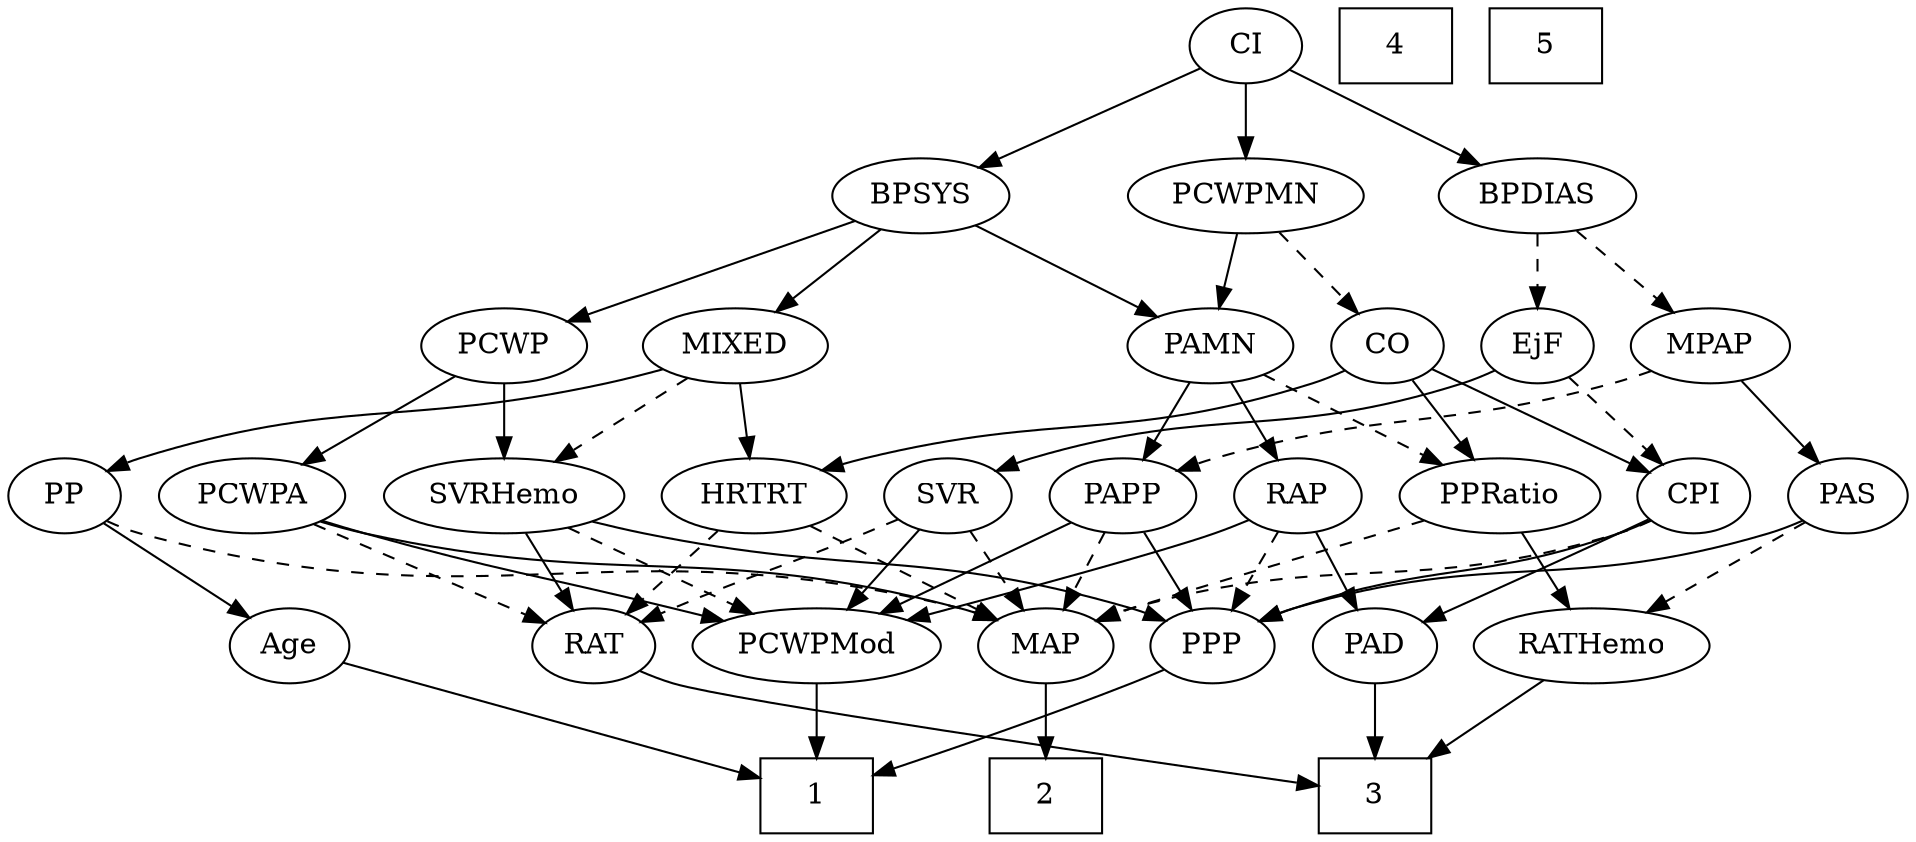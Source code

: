 strict digraph {
	graph [bb="0,0,843.6,396"];
	node [label="\N"];
	1	[height=0.5,
		pos="358.6,18",
		shape=box,
		width=0.75];
	2	[height=0.5,
		pos="459.6,18",
		shape=box,
		width=0.75];
	3	[height=0.5,
		pos="609.6,18",
		shape=box,
		width=0.75];
	4	[height=0.5,
		pos="627.6,378",
		shape=box,
		width=0.75];
	5	[height=0.5,
		pos="699.6,378",
		shape=box,
		width=0.75];
	Age	[height=0.5,
		pos="177.6,90",
		width=0.75];
	Age -> 1	[pos="e,331.44,29.503 200.52,80.134 231.04,68.331 285.38,47.315 321.71,33.267",
		style=solid];
	EjF	[height=0.5,
		pos="687.6,234",
		width=0.75];
	CPI	[height=0.5,
		pos="744.6,162",
		width=0.75];
	EjF -> CPI	[pos="e,732.25,178.16 699.96,217.81 707.51,208.55 717.3,196.52 725.79,186.09",
		style=dashed];
	SVR	[height=0.5,
		pos="417.6,162",
		width=0.77632];
	EjF -> SVR	[pos="e,438.76,173.82 667.03,222.17 662.08,219.87 656.73,217.65 651.6,216 566.86,188.77 539.47,206.79 454.6,180 452.46,179.33 450.29,178.56 \
448.12,177.73",
		style=solid];
	RAP	[height=0.5,
		pos="573.6,162",
		width=0.77632];
	PAD	[height=0.5,
		pos="609.6,90",
		width=0.79437];
	RAP -> PAD	[pos="e,601.04,107.63 581.95,144.76 586.25,136.4 591.59,126.02 596.43,116.61",
		style=solid];
	PCWPMod	[height=0.5,
		pos="358.6,90",
		width=1.4443];
	RAP -> PCWPMod	[pos="e,397.86,101.99 551.9,150.41 546.93,148.16 541.62,145.89 536.6,144 512.96,135.1 451.6,117.25 407.53,104.73",
		style=solid];
	PPP	[height=0.5,
		pos="535.6,90",
		width=0.75];
	RAP -> PPP	[pos="e,544.36,107.15 564.78,144.76 560.18,136.28 554.44,125.71 549.27,116.2",
		style=dashed];
	MIXED	[height=0.5,
		pos="323.6,234",
		width=1.1193];
	SVRHemo	[height=0.5,
		pos="223.6,162",
		width=1.3902];
	MIXED -> SVRHemo	[pos="e,245.68,178.46 302.88,218.5 288.78,208.63 269.89,195.41 254.09,184.35",
		style=dashed];
	PP	[height=0.5,
		pos="128.6,162",
		width=0.75];
	MIXED -> PP	[pos="e,149.73,173.49 291.66,222.85 252.36,210.28 187.96,189.37 164.6,180 162.77,179.27 160.9,178.49 159.03,177.68",
		style=solid];
	HRTRT	[height=0.5,
		pos="331.6,162",
		width=1.1013];
	MIXED -> HRTRT	[pos="e,329.64,180.1 325.57,215.7 326.46,207.98 327.51,198.71 328.5,190.11",
		style=solid];
	MPAP	[height=0.5,
		pos="767.6,234",
		width=0.97491];
	PAS	[height=0.5,
		pos="816.6,162",
		width=0.75];
	MPAP -> PAS	[pos="e,805.63,178.67 778.96,216.76 785.17,207.89 792.98,196.74 799.87,186.89",
		style=solid];
	PAPP	[height=0.5,
		pos="495.6,162",
		width=0.88464];
	MPAP -> PAPP	[pos="e,519.58,173.9 741.33,221.97 735.56,219.8 729.42,217.67 723.6,216 642.24,192.66 617.66,204.33 536.6,180 534.14,179.26 531.63,178.43 \
529.13,177.54",
		style=dashed];
	BPSYS	[height=0.5,
		pos="413.6,306",
		width=1.0471];
	BPSYS -> MIXED	[pos="e,342.97,250.07 394.51,290.15 381.83,280.29 364.98,267.19 350.89,256.23",
		style=solid];
	PAMN	[height=0.5,
		pos="534.6,234",
		width=1.011];
	BPSYS -> PAMN	[pos="e,511.64,248.28 436.64,291.67 455.4,280.82 482.07,265.39 502.85,253.37",
		style=solid];
	PCWP	[height=0.5,
		pos="223.6,234",
		width=0.97491];
	BPSYS -> PCWP	[pos="e,251.18,245.16 384.74,294.37 351.62,282.17 297.22,262.12 260.91,248.75",
		style=solid];
	PAD -> 3	[pos="e,609.6,36.104 609.6,71.697 609.6,63.983 609.6,54.712 609.6,46.112",
		style=solid];
	CO	[height=0.5,
		pos="615.6,234",
		width=0.75];
	CO -> CPI	[pos="e,724.25,174.04 636.04,221.91 657.36,210.34 690.99,192.09 715.17,178.97",
		style=solid];
	PPRatio	[height=0.5,
		pos="659.6,162",
		width=1.1013];
	CO -> PPRatio	[pos="e,649.04,179.8 625.58,217.12 630.88,208.68 637.53,198.1 643.54,188.55",
		style=solid];
	CO -> HRTRT	[pos="e,361.17,174.09 595.03,222.16 590.08,219.87 584.73,217.65 579.6,216 494,188.57 467.54,202.8 380.6,180 377.42,179.17 374.15,178.22 \
370.88,177.22",
		style=solid];
	RATHemo	[height=0.5,
		pos="705.6,90",
		width=1.3721];
	PAS -> RATHemo	[pos="e,729.45,106.04 797.51,148.97 781.17,138.66 757.29,123.6 737.97,111.41",
		style=dashed];
	PAS -> PPP	[pos="e,556.15,101.87 796.04,150.13 791.09,147.84 785.74,145.62 780.6,144 690.71,115.62 661.48,136.38 571.6,108 569.67,107.39 567.71,106.7 \
565.76,105.95",
		style=solid];
	PAMN -> RAP	[pos="e,564.42,179.47 543.84,216.41 548.5,208.04 554.26,197.71 559.46,188.37",
		style=solid];
	PAMN -> PPRatio	[pos="e,635.65,176.41 557.81,220 577.21,209.13 605.1,193.52 626.78,181.38",
		style=dashed];
	PAMN -> PAPP	[pos="e,504.77,179.47 525.35,216.41 520.69,208.04 514.93,197.71 509.73,188.37",
		style=solid];
	RATHemo -> 3	[pos="e,633.2,36.211 684.29,73.465 671.76,64.325 655.66,52.589 641.62,42.354",
		style=solid];
	CPI -> PAD	[pos="e,631.09,102.14 723.8,150.22 701.4,138.6 665.55,120.01 639.99,106.76",
		style=solid];
	MAP	[height=0.5,
		pos="459.6,90",
		width=0.84854];
	CPI -> MAP	[pos="e,482.95,101.99 724.04,150.13 719.09,147.84 713.74,145.62 708.6,144 618.71,115.62 590.02,134.61 499.6,108 497.19,107.29 494.73,106.48 \
492.28,105.61",
		style=dashed];
	CPI -> PPP	[pos="e,556.64,101.73 723.55,150.27 718.71,148.02 713.53,145.8 708.6,144 649.44,122.47 630.76,129.53 571.6,108 569.75,107.33 567.86,106.59 \
565.97,105.82",
		style=solid];
	RAT	[height=0.5,
		pos="261.6,90",
		width=0.75827];
	RAT -> 3	[pos="e,582.4,23.184 282.15,78.119 287.1,75.828 292.45,73.618 297.6,72 323.47,63.862 495.06,36.746 572.18,24.77",
		style=solid];
	SVR -> RAT	[pos="e,283.25,101.36 395.33,150.67 390.48,148.45 385.37,146.13 380.6,144 343.88,127.61 334.23,124.59 297.6,108 295.99,107.27 294.36,106.53 \
292.7,105.76",
		style=dashed];
	SVR -> PCWPMod	[pos="e,372.61,107.63 404.79,145.81 397.31,136.93 387.68,125.5 379.15,115.39",
		style=solid];
	SVR -> MAP	[pos="e,449.91,107.15 427.34,144.76 432.48,136.19 438.9,125.49 444.66,115.9",
		style=dashed];
	PCWPMod -> 1	[pos="e,358.6,36.104 358.6,71.697 358.6,63.983 358.6,54.712 358.6,46.112",
		style=solid];
	PCWPA	[height=0.5,
		pos="41.596,162",
		width=1.1555];
	PCWPA -> RAT	[pos="e,238.24,99.542 73.375,150.23 79.729,148.13 86.366,145.96 92.596,144 146.11,127.13 160.25,125.37 213.6,108 218.51,106.4 223.69,104.64 \
228.75,102.88",
		style=dashed];
	PCWPA -> PCWPMod	[pos="e,320.34,102.28 72.667,149.83 79.197,147.71 86.082,145.65 92.596,144 182.28,121.31 207.38,128.44 297.6,108 301.76,107.06 306.06,\
106.01 310.36,104.91",
		style=solid];
	PCWPA -> MAP	[pos="e,436.73,102.07 72.046,149.68 78.742,147.52 85.85,145.48 92.596,144 235.42,112.71 278.14,144.99 419.6,108 422.09,107.35 424.63,106.57 \
427.15,105.71",
		style=solid];
	PCWPMN	[height=0.5,
		pos="555.6,306",
		width=1.3902];
	PCWPMN -> CO	[pos="e,602.71,250.04 569.82,288.41 577.69,279.22 587.59,267.67 596.17,257.66",
		style=dashed];
	PCWPMN -> PAMN	[pos="e,539.78,252.28 550.51,288.05 548.17,280.26 545.34,270.82 542.72,262.08",
		style=solid];
	SVRHemo -> RAT	[pos="e,252.74,107.31 232.8,144.05 237.34,135.68 242.92,125.4 247.95,116.13",
		style=solid];
	SVRHemo -> PCWPMod	[pos="e,330.85,105.38 250.92,146.83 271.37,136.23 299.55,121.62 321.96,110",
		style=dashed];
	SVRHemo -> PPP	[pos="e,515.05,101.9 260.25,149.73 267.61,147.66 275.32,145.65 282.6,144 377.95,122.43 406.28,137.15 499.6,108 501.53,107.4 503.48,106.71 \
505.44,105.97",
		style=solid];
	BPDIAS	[height=0.5,
		pos="687.6,306",
		width=1.1735];
	BPDIAS -> EjF	[pos="e,687.6,252.1 687.6,287.7 687.6,279.98 687.6,270.71 687.6,262.11",
		style=dashed];
	BPDIAS -> MPAP	[pos="e,750.44,250.01 705.35,289.46 716.38,279.82 730.71,267.28 742.84,256.66",
		style=dashed];
	MAP -> 2	[pos="e,459.6,36.104 459.6,71.697 459.6,63.983 459.6,54.712 459.6,46.112",
		style=solid];
	PP -> Age	[pos="e,166.75,106.49 139.47,145.46 145.75,136.49 153.78,125.02 160.85,114.92",
		style=solid];
	PP -> MAP	[pos="e,436.7,101.94 149.12,150.01 154.07,147.73 159.43,145.55 164.6,144 274.25,111.19 309.32,138.65 419.6,108 422.08,107.31 424.61,106.5 \
427.13,105.62",
		style=dashed];
	PPP -> 1	[pos="e,385.62,28.417 514.41,78.642 509.57,76.377 504.43,74.047 499.6,72 464.59,57.184 423.88,42.105 395.22,31.839",
		style=solid];
	PPRatio -> RATHemo	[pos="e,694.45,107.96 670.5,144.41 675.97,136.08 682.73,125.8 688.85,116.49",
		style=solid];
	PPRatio -> MAP	[pos="e,483.57,101.6 629.31,150.38 623.13,148.25 616.66,146.03 610.6,144 561.43,127.5 548.18,126.16 499.6,108 497.39,107.18 495.13,106.3 \
492.85,105.4",
		style=dashed];
	PCWP -> PCWPA	[pos="e,71.762,174.6 196.35,222.52 165.8,210.77 116,191.62 81.162,178.22",
		style=solid];
	PCWP -> SVRHemo	[pos="e,223.6,180.1 223.6,215.7 223.6,207.98 223.6,198.71 223.6,190.11",
		style=solid];
	CI	[height=0.5,
		pos="555.6,378",
		width=0.75];
	CI -> BPSYS	[pos="e,438.84,319.44 534.34,366.52 511.5,355.26 474.86,337.2 447.92,323.92",
		style=solid];
	CI -> PCWPMN	[pos="e,555.6,324.1 555.6,359.7 555.6,351.98 555.6,342.71 555.6,334.11",
		style=solid];
	CI -> BPDIAS	[pos="e,662.15,320.5 576.22,366.06 596.8,355.15 628.77,338.19 653.19,325.24",
		style=solid];
	PAPP -> PCWPMod	[pos="e,386.83,105.42 472.67,149.28 451.73,138.59 420.39,122.57 395.86,110.04",
		style=solid];
	PAPP -> MAP	[pos="e,468.07,107.47 487.06,144.41 482.76,136.04 477.45,125.71 472.64,116.37",
		style=dashed];
	PAPP -> PPP	[pos="e,526.37,107.15 504.87,144.76 509.77,136.19 515.89,125.49 521.37,115.9",
		style=solid];
	HRTRT -> RAT	[pos="e,275.99,105.39 315.71,145.12 306.1,135.51 293.72,123.13 283.23,112.63",
		style=dashed];
	HRTRT -> MAP	[pos="e,437.87,102.88 355.97,147.67 376.66,136.35 406.46,120.06 428.8,107.84",
		style=dashed];
}
